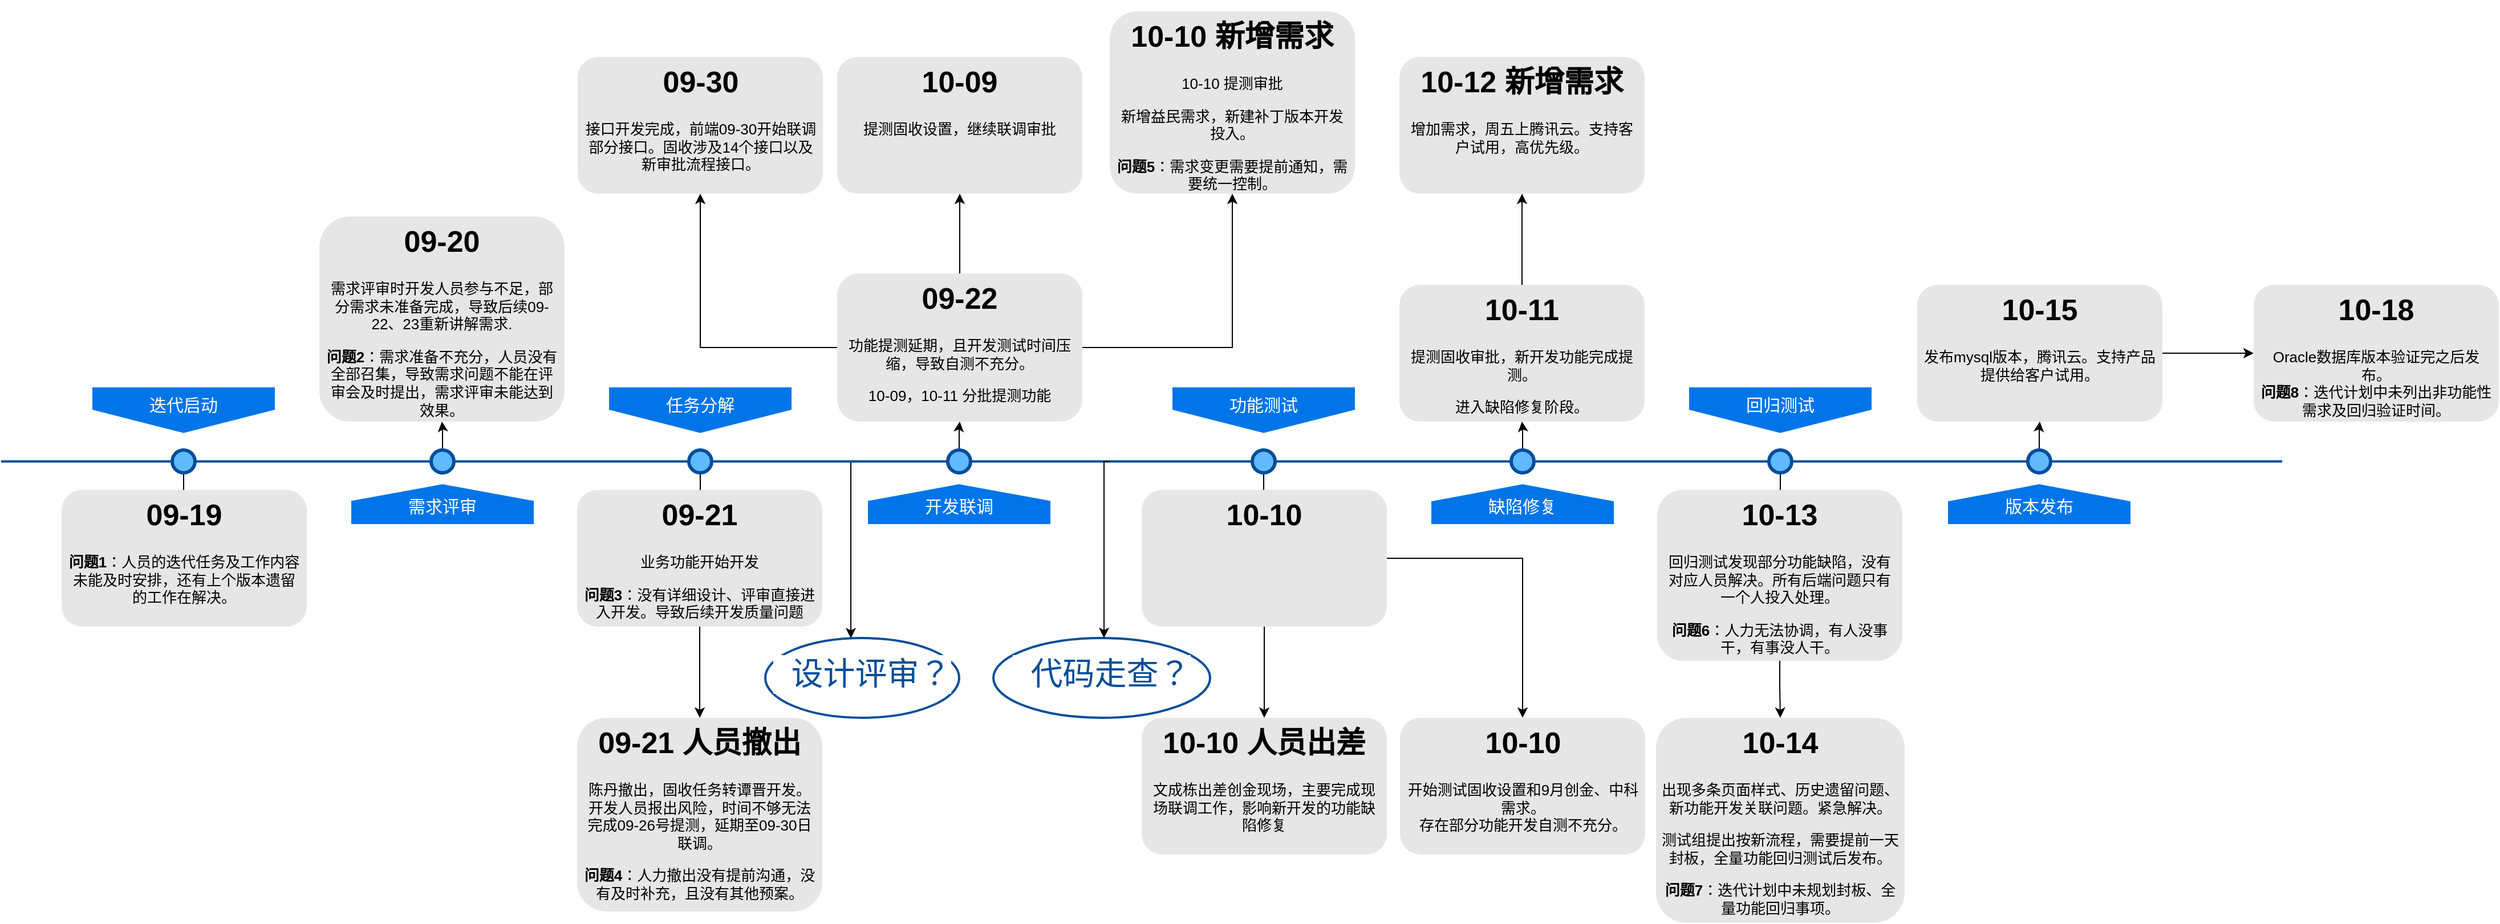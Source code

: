 <mxfile version="20.4.0" type="github">
  <diagram name="Page-1" id="82e54ff1-d628-8f03-85c4-9753963a91cd">
    <mxGraphModel dx="1038" dy="547" grid="1" gridSize="10" guides="1" tooltips="1" connect="1" arrows="1" fold="1" page="1" pageScale="1" pageWidth="1920" pageHeight="1200" background="none" math="0" shadow="0">
      <root>
        <mxCell id="0" />
        <mxCell id="1" parent="0" />
        <mxCell id="1XZhd70f5apsSwwagIJ_-8" value="" style="edgeStyle=orthogonalEdgeStyle;rounded=0;orthogonalLoop=1;jettySize=auto;html=1;exitX=0.75;exitY=0.5;exitDx=0;exitDy=0;exitPerimeter=0;" edge="1" parent="1" source="4ec97bd9e5d20128-1" target="1XZhd70f5apsSwwagIJ_-7">
          <mxGeometry relative="1" as="geometry">
            <mxPoint x="785" y="400" as="sourcePoint" />
            <Array as="points">
              <mxPoint x="785" y="405" />
            </Array>
          </mxGeometry>
        </mxCell>
        <mxCell id="4ec97bd9e5d20128-1" value="" style="line;strokeWidth=2;html=1;fillColor=none;fontSize=28;fontColor=#004D99;strokeColor=#004D99;" parent="1" vertex="1">
          <mxGeometry x="40" y="400" width="1000" height="10" as="geometry" />
        </mxCell>
        <mxCell id="4ec97bd9e5d20128-5" value="迭代启动" style="shape=offPageConnector;whiteSpace=wrap;html=1;fillColor=#0075E8;fontSize=15;fontColor=#FFFFFF;size=0.509;verticalAlign=top;strokeColor=none;" parent="1" vertex="1">
          <mxGeometry x="120" y="340" width="160" height="40" as="geometry" />
        </mxCell>
        <mxCell id="4ec97bd9e5d20128-6" value="任务分解" style="shape=offPageConnector;whiteSpace=wrap;html=1;fillColor=#0075E8;fontSize=15;fontColor=#FFFFFF;size=0.509;verticalAlign=top;strokeColor=none;" parent="1" vertex="1">
          <mxGeometry x="573" y="340" width="160" height="40" as="geometry" />
        </mxCell>
        <mxCell id="4ec97bd9e5d20128-7" value="&lt;span&gt;需求评审&lt;/span&gt;" style="shape=offPageConnector;whiteSpace=wrap;html=1;fillColor=#0075E8;fontSize=15;fontColor=#FFFFFF;size=0.418;flipV=1;verticalAlign=bottom;strokeColor=none;spacingBottom=4;" parent="1" vertex="1">
          <mxGeometry x="347" y="425" width="160" height="35" as="geometry" />
        </mxCell>
        <mxCell id="4ec97bd9e5d20128-8" value="开发联调" style="shape=offPageConnector;whiteSpace=wrap;html=1;fillColor=#0075E8;fontSize=15;fontColor=#FFFFFF;size=0.418;flipV=1;verticalAlign=bottom;strokeColor=none;spacingBottom=4;" parent="1" vertex="1">
          <mxGeometry x="800" y="425" width="160" height="35" as="geometry" />
        </mxCell>
        <mxCell id="1XZhd70f5apsSwwagIJ_-17" value="" style="edgeStyle=orthogonalEdgeStyle;rounded=0;orthogonalLoop=1;jettySize=auto;html=1;" edge="1" parent="1" source="4ec97bd9e5d20128-9" target="4ec97bd9e5d20128-14">
          <mxGeometry relative="1" as="geometry" />
        </mxCell>
        <mxCell id="4ec97bd9e5d20128-9" value="" style="ellipse;whiteSpace=wrap;html=1;fillColor=#61BAFF;fontSize=28;fontColor=#004D99;strokeWidth=3;strokeColor=#004D99;" parent="1" vertex="1">
          <mxGeometry x="190" y="395" width="20" height="20" as="geometry" />
        </mxCell>
        <mxCell id="1XZhd70f5apsSwwagIJ_-18" value="" style="edgeStyle=orthogonalEdgeStyle;rounded=0;orthogonalLoop=1;jettySize=auto;html=1;" edge="1" parent="1" source="4ec97bd9e5d20128-10" target="4ec97bd9e5d20128-16">
          <mxGeometry relative="1" as="geometry" />
        </mxCell>
        <mxCell id="4ec97bd9e5d20128-10" value="" style="ellipse;whiteSpace=wrap;html=1;fillColor=#61BAFF;fontSize=28;fontColor=#004D99;strokeWidth=3;strokeColor=#004D99;" parent="1" vertex="1">
          <mxGeometry x="417" y="395" width="20" height="20" as="geometry" />
        </mxCell>
        <mxCell id="1XZhd70f5apsSwwagIJ_-16" value="" style="edgeStyle=orthogonalEdgeStyle;rounded=0;orthogonalLoop=1;jettySize=auto;html=1;" edge="1" parent="1" source="4ec97bd9e5d20128-11" target="4ec97bd9e5d20128-17">
          <mxGeometry relative="1" as="geometry" />
        </mxCell>
        <mxCell id="4ec97bd9e5d20128-11" value="" style="ellipse;whiteSpace=wrap;html=1;fillColor=#61BAFF;fontSize=28;fontColor=#004D99;strokeWidth=3;strokeColor=#004D99;" parent="1" vertex="1">
          <mxGeometry x="643" y="395" width="20" height="20" as="geometry" />
        </mxCell>
        <mxCell id="1XZhd70f5apsSwwagIJ_-15" value="" style="edgeStyle=orthogonalEdgeStyle;rounded=0;orthogonalLoop=1;jettySize=auto;html=1;" edge="1" parent="1" source="4ec97bd9e5d20128-13" target="4ec97bd9e5d20128-18">
          <mxGeometry relative="1" as="geometry" />
        </mxCell>
        <mxCell id="4ec97bd9e5d20128-13" value="" style="ellipse;whiteSpace=wrap;html=1;fillColor=#61BAFF;fontSize=28;fontColor=#004D99;strokeWidth=3;strokeColor=#004D99;" parent="1" vertex="1">
          <mxGeometry x="870" y="395" width="20" height="20" as="geometry" />
        </mxCell>
        <mxCell id="4ec97bd9e5d20128-14" value="&lt;h1&gt;09-19&lt;/h1&gt;&lt;p&gt;&lt;b&gt;问题1&lt;/b&gt;：人员的迭代任务及工作内容未能及时安排，还有上个版本遗留的工作在解决。&lt;/p&gt;" style="text;html=1;spacing=5;spacingTop=-20;whiteSpace=wrap;overflow=hidden;strokeColor=none;strokeWidth=3;fillColor=#E6E6E6;fontSize=13;fontColor=#000000;align=center;rounded=1;" parent="1" vertex="1">
          <mxGeometry x="93" y="430" width="215" height="120" as="geometry" />
        </mxCell>
        <mxCell id="4ec97bd9e5d20128-16" value="&lt;h1&gt;09-20&lt;/h1&gt;&lt;p&gt;需求评审时开发人员参与不足，部分需求未准备完成，导致后续09-22、23重新讲解需求.&lt;/p&gt;&lt;p&gt;&lt;b&gt;问题2&lt;/b&gt;：需求准备不充分，人员没有全部召集，导致需求问题不能在评审会及时提出，需求评审未能达到效果。&lt;/p&gt;" style="text;html=1;spacing=5;spacingTop=-20;whiteSpace=wrap;overflow=hidden;strokeColor=none;strokeWidth=3;fillColor=#E6E6E6;fontSize=13;fontColor=#000000;align=center;rounded=1;" parent="1" vertex="1">
          <mxGeometry x="319" y="190" width="215" height="180" as="geometry" />
        </mxCell>
        <mxCell id="1QkbV5pq_GTxgiB5CUqq-19" value="" style="edgeStyle=orthogonalEdgeStyle;rounded=0;orthogonalLoop=1;jettySize=auto;html=1;" parent="1" source="4ec97bd9e5d20128-17" target="1QkbV5pq_GTxgiB5CUqq-18" edge="1">
          <mxGeometry relative="1" as="geometry" />
        </mxCell>
        <mxCell id="4ec97bd9e5d20128-17" value="&lt;h1&gt;09-21&lt;/h1&gt;&lt;p&gt;业务功能开始开发&lt;/p&gt;&lt;p&gt;&lt;b&gt;问题3&lt;/b&gt;：没有详细设计、评审直接进入开发。导致后续开发质量问题&lt;/p&gt;" style="text;html=1;spacing=5;spacingTop=-20;whiteSpace=wrap;overflow=hidden;strokeColor=none;strokeWidth=3;fillColor=#E6E6E6;fontSize=13;fontColor=#000000;align=center;rounded=1;" parent="1" vertex="1">
          <mxGeometry x="545" y="430" width="215" height="120" as="geometry" />
        </mxCell>
        <mxCell id="1QkbV5pq_GTxgiB5CUqq-21" value="" style="edgeStyle=orthogonalEdgeStyle;rounded=0;orthogonalLoop=1;jettySize=auto;html=1;" parent="1" source="4ec97bd9e5d20128-18" target="1QkbV5pq_GTxgiB5CUqq-20" edge="1">
          <mxGeometry relative="1" as="geometry" />
        </mxCell>
        <mxCell id="1QkbV5pq_GTxgiB5CUqq-25" value="" style="edgeStyle=orthogonalEdgeStyle;rounded=0;orthogonalLoop=1;jettySize=auto;html=1;" parent="1" source="4ec97bd9e5d20128-18" target="1QkbV5pq_GTxgiB5CUqq-24" edge="1">
          <mxGeometry relative="1" as="geometry" />
        </mxCell>
        <mxCell id="1QkbV5pq_GTxgiB5CUqq-27" value="" style="edgeStyle=orthogonalEdgeStyle;rounded=0;orthogonalLoop=1;jettySize=auto;html=1;" parent="1" source="4ec97bd9e5d20128-18" target="1QkbV5pq_GTxgiB5CUqq-26" edge="1">
          <mxGeometry relative="1" as="geometry" />
        </mxCell>
        <mxCell id="4ec97bd9e5d20128-18" value="&lt;h1&gt;09-22&lt;/h1&gt;&lt;p&gt;功能提测延期，且开发测试时间压缩，导致自测不充分。&lt;/p&gt;&lt;p&gt;10-09，10-11 分批提测功能&lt;/p&gt;" style="text;html=1;spacing=5;spacingTop=-20;whiteSpace=wrap;overflow=hidden;strokeColor=none;strokeWidth=3;fillColor=#E6E6E6;fontSize=13;fontColor=#000000;align=center;rounded=1;" parent="1" vertex="1">
          <mxGeometry x="773" y="240" width="215" height="130" as="geometry" />
        </mxCell>
        <mxCell id="1QkbV5pq_GTxgiB5CUqq-2" value="" style="line;strokeWidth=2;html=1;fillColor=none;fontSize=28;fontColor=#004D99;strokeColor=#004D99;" parent="1" vertex="1">
          <mxGeometry x="1040" y="400" width="1000" height="10" as="geometry" />
        </mxCell>
        <mxCell id="1QkbV5pq_GTxgiB5CUqq-4" value="功能测试" style="shape=offPageConnector;whiteSpace=wrap;html=1;fillColor=#0075E8;fontSize=15;fontColor=#FFFFFF;size=0.509;verticalAlign=top;strokeColor=none;" parent="1" vertex="1">
          <mxGeometry x="1067" y="340" width="160" height="40" as="geometry" />
        </mxCell>
        <mxCell id="1QkbV5pq_GTxgiB5CUqq-5" value="回归测试" style="shape=offPageConnector;whiteSpace=wrap;html=1;fillColor=#0075E8;fontSize=15;fontColor=#FFFFFF;size=0.509;verticalAlign=top;strokeColor=none;" parent="1" vertex="1">
          <mxGeometry x="1520" y="340" width="160" height="40" as="geometry" />
        </mxCell>
        <mxCell id="1QkbV5pq_GTxgiB5CUqq-6" value="缺陷修复" style="shape=offPageConnector;whiteSpace=wrap;html=1;fillColor=#0075E8;fontSize=15;fontColor=#FFFFFF;size=0.429;flipV=1;verticalAlign=bottom;strokeColor=none;spacingBottom=4;" parent="1" vertex="1">
          <mxGeometry x="1294" y="425" width="160" height="35" as="geometry" />
        </mxCell>
        <mxCell id="1QkbV5pq_GTxgiB5CUqq-7" value="版本发布" style="shape=offPageConnector;whiteSpace=wrap;html=1;fillColor=#0075E8;fontSize=15;fontColor=#FFFFFF;size=0.429;flipV=1;verticalAlign=bottom;strokeColor=none;spacingBottom=4;" parent="1" vertex="1">
          <mxGeometry x="1747" y="425" width="160" height="35" as="geometry" />
        </mxCell>
        <mxCell id="1XZhd70f5apsSwwagIJ_-14" value="" style="edgeStyle=orthogonalEdgeStyle;rounded=0;orthogonalLoop=1;jettySize=auto;html=1;" edge="1" parent="1" source="1QkbV5pq_GTxgiB5CUqq-8" target="1QkbV5pq_GTxgiB5CUqq-12">
          <mxGeometry relative="1" as="geometry" />
        </mxCell>
        <mxCell id="1QkbV5pq_GTxgiB5CUqq-8" value="" style="ellipse;whiteSpace=wrap;html=1;fillColor=#61BAFF;fontSize=28;fontColor=#004D99;strokeWidth=3;strokeColor=#004D99;" parent="1" vertex="1">
          <mxGeometry x="1137" y="395" width="20" height="20" as="geometry" />
        </mxCell>
        <mxCell id="1XZhd70f5apsSwwagIJ_-19" value="" style="edgeStyle=orthogonalEdgeStyle;rounded=0;orthogonalLoop=1;jettySize=auto;html=1;" edge="1" parent="1" source="1QkbV5pq_GTxgiB5CUqq-9" target="1QkbV5pq_GTxgiB5CUqq-14">
          <mxGeometry relative="1" as="geometry" />
        </mxCell>
        <mxCell id="1QkbV5pq_GTxgiB5CUqq-9" value="" style="ellipse;whiteSpace=wrap;html=1;fillColor=#61BAFF;fontSize=28;fontColor=#004D99;strokeWidth=3;strokeColor=#004D99;" parent="1" vertex="1">
          <mxGeometry x="1364" y="395" width="20" height="20" as="geometry" />
        </mxCell>
        <mxCell id="1XZhd70f5apsSwwagIJ_-13" value="" style="edgeStyle=orthogonalEdgeStyle;rounded=0;orthogonalLoop=1;jettySize=auto;html=1;" edge="1" parent="1" source="1QkbV5pq_GTxgiB5CUqq-10" target="1QkbV5pq_GTxgiB5CUqq-15">
          <mxGeometry relative="1" as="geometry" />
        </mxCell>
        <mxCell id="1QkbV5pq_GTxgiB5CUqq-10" value="" style="ellipse;whiteSpace=wrap;html=1;fillColor=#61BAFF;fontSize=28;fontColor=#004D99;strokeWidth=3;strokeColor=#004D99;" parent="1" vertex="1">
          <mxGeometry x="1590" y="395" width="20" height="20" as="geometry" />
        </mxCell>
        <mxCell id="1XZhd70f5apsSwwagIJ_-12" value="" style="edgeStyle=orthogonalEdgeStyle;rounded=0;orthogonalLoop=1;jettySize=auto;html=1;" edge="1" parent="1" source="1QkbV5pq_GTxgiB5CUqq-11" target="1QkbV5pq_GTxgiB5CUqq-16">
          <mxGeometry relative="1" as="geometry" />
        </mxCell>
        <mxCell id="1QkbV5pq_GTxgiB5CUqq-11" value="" style="ellipse;whiteSpace=wrap;html=1;fillColor=#61BAFF;fontSize=28;fontColor=#004D99;strokeWidth=3;strokeColor=#004D99;" parent="1" vertex="1">
          <mxGeometry x="1817" y="395" width="20" height="20" as="geometry" />
        </mxCell>
        <mxCell id="1QkbV5pq_GTxgiB5CUqq-23" value="" style="edgeStyle=orthogonalEdgeStyle;rounded=0;orthogonalLoop=1;jettySize=auto;html=1;" parent="1" source="1QkbV5pq_GTxgiB5CUqq-12" target="1QkbV5pq_GTxgiB5CUqq-22" edge="1">
          <mxGeometry relative="1" as="geometry" />
        </mxCell>
        <mxCell id="1QkbV5pq_GTxgiB5CUqq-29" value="" style="edgeStyle=orthogonalEdgeStyle;rounded=0;orthogonalLoop=1;jettySize=auto;html=1;" parent="1" source="1QkbV5pq_GTxgiB5CUqq-12" target="1QkbV5pq_GTxgiB5CUqq-28" edge="1">
          <mxGeometry relative="1" as="geometry" />
        </mxCell>
        <mxCell id="1QkbV5pq_GTxgiB5CUqq-12" value="&lt;h1&gt;10-10&lt;/h1&gt;&lt;p&gt;&lt;br&gt;&lt;/p&gt;" style="text;html=1;spacing=5;spacingTop=-20;whiteSpace=wrap;overflow=hidden;strokeColor=none;strokeWidth=3;fillColor=#E6E6E6;fontSize=13;fontColor=#000000;align=center;rounded=1;" parent="1" vertex="1">
          <mxGeometry x="1040" y="430" width="215" height="120" as="geometry" />
        </mxCell>
        <mxCell id="1QkbV5pq_GTxgiB5CUqq-31" value="" style="edgeStyle=orthogonalEdgeStyle;rounded=0;orthogonalLoop=1;jettySize=auto;html=1;" parent="1" source="1QkbV5pq_GTxgiB5CUqq-14" target="1QkbV5pq_GTxgiB5CUqq-30" edge="1">
          <mxGeometry relative="1" as="geometry" />
        </mxCell>
        <mxCell id="1QkbV5pq_GTxgiB5CUqq-14" value="&lt;h1&gt;10-11&lt;/h1&gt;&lt;p&gt;提测固收审批，新开发功能完成提测。&lt;/p&gt;&lt;p&gt;进入缺陷修复阶段。&lt;/p&gt;" style="text;html=1;spacing=5;spacingTop=-20;whiteSpace=wrap;overflow=hidden;strokeColor=none;strokeWidth=3;fillColor=#E6E6E6;fontSize=13;fontColor=#000000;align=center;rounded=1;" parent="1" vertex="1">
          <mxGeometry x="1266" y="250" width="215" height="120" as="geometry" />
        </mxCell>
        <mxCell id="1XZhd70f5apsSwwagIJ_-3" value="" style="edgeStyle=orthogonalEdgeStyle;rounded=0;orthogonalLoop=1;jettySize=auto;html=1;" edge="1" parent="1" source="1QkbV5pq_GTxgiB5CUqq-15" target="1XZhd70f5apsSwwagIJ_-1">
          <mxGeometry relative="1" as="geometry" />
        </mxCell>
        <mxCell id="1QkbV5pq_GTxgiB5CUqq-15" value="&lt;h1&gt;10-13&lt;/h1&gt;&lt;p&gt;回归测试发现部分功能缺陷，没有对应人员解决。所有后端问题只有一个人投入处理。&lt;/p&gt;&lt;p&gt;&lt;b&gt;问题6&lt;/b&gt;：人力无法协调，有人没事干，有事没人干。&lt;/p&gt;" style="text;html=1;spacing=5;spacingTop=-20;whiteSpace=wrap;overflow=hidden;strokeColor=none;strokeWidth=3;fillColor=#E6E6E6;fontSize=13;fontColor=#000000;align=center;rounded=1;" parent="1" vertex="1">
          <mxGeometry x="1492" y="430" width="215" height="150" as="geometry" />
        </mxCell>
        <mxCell id="1XZhd70f5apsSwwagIJ_-5" value="" style="edgeStyle=orthogonalEdgeStyle;rounded=0;orthogonalLoop=1;jettySize=auto;html=1;" edge="1" parent="1" source="1QkbV5pq_GTxgiB5CUqq-16" target="1XZhd70f5apsSwwagIJ_-4">
          <mxGeometry relative="1" as="geometry" />
        </mxCell>
        <mxCell id="1QkbV5pq_GTxgiB5CUqq-16" value="&lt;h1&gt;10-15&lt;/h1&gt;&lt;p&gt;发布mysql版本，腾讯云。支持产品提供给客户试用。&lt;/p&gt;" style="text;html=1;spacing=5;spacingTop=-20;whiteSpace=wrap;overflow=hidden;strokeColor=none;strokeWidth=3;fillColor=#E6E6E6;fontSize=13;fontColor=#000000;align=center;rounded=1;" parent="1" vertex="1">
          <mxGeometry x="1720" y="250" width="215" height="120" as="geometry" />
        </mxCell>
        <mxCell id="1QkbV5pq_GTxgiB5CUqq-18" value="&lt;h1&gt;09-21 人员撤出&lt;/h1&gt;&lt;p&gt;陈丹撤出，固收任务转谭晋开发。开发人员&lt;span style=&quot;background-color: initial;&quot;&gt;报出风险，时间不够无法完成09-26号提测，&lt;/span&gt;&lt;span style=&quot;background-color: initial;&quot;&gt;延期至09-30日联调。&lt;/span&gt;&lt;/p&gt;&lt;p&gt;&lt;span style=&quot;background-color: initial;&quot;&gt;&lt;b&gt;问题4&lt;/b&gt;：人力撤出没有提前沟通，没有及时补充，且没有其他预案。&lt;/span&gt;&lt;/p&gt;" style="text;html=1;spacing=5;spacingTop=-20;whiteSpace=wrap;overflow=hidden;strokeColor=none;strokeWidth=3;fillColor=#E6E6E6;fontSize=13;fontColor=#000000;align=center;rounded=1;" parent="1" vertex="1">
          <mxGeometry x="545" y="630" width="215" height="170" as="geometry" />
        </mxCell>
        <mxCell id="1QkbV5pq_GTxgiB5CUqq-20" value="&lt;h1&gt;10-09&lt;/h1&gt;&lt;h1&gt;&lt;p style=&quot;font-size: 13px; font-weight: 400;&quot;&gt;提测固收设置，继续联调审批&lt;/p&gt;&lt;/h1&gt;" style="text;html=1;spacing=5;spacingTop=-20;whiteSpace=wrap;overflow=hidden;strokeColor=none;strokeWidth=3;fillColor=#E6E6E6;fontSize=13;fontColor=#000000;align=center;rounded=1;" parent="1" vertex="1">
          <mxGeometry x="773" y="50" width="215" height="120" as="geometry" />
        </mxCell>
        <mxCell id="1QkbV5pq_GTxgiB5CUqq-22" value="&lt;h1&gt;10-10 人员出差&lt;/h1&gt;&lt;p&gt;文成栋出差创金现场，主要完成现场联调工作，影响新开发的功能缺陷修复&lt;/p&gt;" style="text;html=1;spacing=5;spacingTop=-20;whiteSpace=wrap;overflow=hidden;strokeColor=none;strokeWidth=3;fillColor=#E6E6E6;fontSize=13;fontColor=#000000;align=center;rounded=1;" parent="1" vertex="1">
          <mxGeometry x="1040" y="630" width="215" height="120" as="geometry" />
        </mxCell>
        <mxCell id="1QkbV5pq_GTxgiB5CUqq-24" value="&lt;h1&gt;09-30&lt;/h1&gt;&lt;h1&gt;&lt;p style=&quot;font-size: 13px; font-weight: 400;&quot;&gt;接口开发完成，前端09-30开始联调部分接口。&lt;span style=&quot;background-color: initial;&quot;&gt;固收涉及14个接口以及新审批流程接口。&lt;/span&gt;&lt;/p&gt;&lt;/h1&gt;" style="text;html=1;spacing=5;spacingTop=-20;whiteSpace=wrap;overflow=hidden;strokeColor=none;strokeWidth=3;fillColor=#E6E6E6;fontSize=13;fontColor=#000000;align=center;rounded=1;" parent="1" vertex="1">
          <mxGeometry x="545.5" y="50" width="215" height="120" as="geometry" />
        </mxCell>
        <mxCell id="1QkbV5pq_GTxgiB5CUqq-26" value="&lt;h1&gt;10-10 新增需求&lt;/h1&gt;&lt;p&gt;10-10 提测审批&lt;/p&gt;&lt;p&gt;新增益民需求，新建补丁版本开发投入。&lt;/p&gt;&lt;p&gt;&lt;b&gt;问题5&lt;/b&gt;：需求变更需要提前通知，需要统一控制。&lt;/p&gt;" style="text;html=1;spacing=5;spacingTop=-20;whiteSpace=wrap;overflow=hidden;strokeColor=none;strokeWidth=3;fillColor=#E6E6E6;fontSize=13;fontColor=#000000;align=center;rounded=1;" parent="1" vertex="1">
          <mxGeometry x="1012" y="10" width="215" height="160" as="geometry" />
        </mxCell>
        <mxCell id="1QkbV5pq_GTxgiB5CUqq-28" value="&lt;h1&gt;10-10&lt;/h1&gt;&lt;div&gt;开始测试固收设置和&lt;span style=&quot;background-color: initial;&quot;&gt;9月创金、中科需求。&lt;/span&gt;&lt;/div&gt;&lt;div&gt;存在部分功能开发自测不充分。&lt;/div&gt;" style="text;html=1;spacing=5;spacingTop=-20;whiteSpace=wrap;overflow=hidden;strokeColor=none;strokeWidth=3;fillColor=#E6E6E6;fontSize=13;fontColor=#000000;align=center;rounded=1;" parent="1" vertex="1">
          <mxGeometry x="1266.5" y="630" width="215" height="120" as="geometry" />
        </mxCell>
        <mxCell id="1QkbV5pq_GTxgiB5CUqq-30" value="&lt;h1&gt;10-12 新增需求&lt;/h1&gt;&lt;p&gt;增加需求，&lt;span style=&quot;background-color: initial;&quot;&gt;周五上腾讯云。支持客户试用，高优先级。&lt;/span&gt;&lt;/p&gt;" style="text;html=1;spacing=5;spacingTop=-20;whiteSpace=wrap;overflow=hidden;strokeColor=none;strokeWidth=3;fillColor=#E6E6E6;fontSize=13;fontColor=#000000;align=center;rounded=1;" parent="1" vertex="1">
          <mxGeometry x="1266" y="50" width="215" height="120" as="geometry" />
        </mxCell>
        <mxCell id="1XZhd70f5apsSwwagIJ_-1" value="&lt;h1&gt;10-14&lt;/h1&gt;&lt;p&gt;出现多条页面样式、历史遗留问题、新功能开发关联问题。紧急解决。&lt;/p&gt;&lt;p&gt;测试组提出按新流程，需要提前一天封板，全量功能回归测试后发布。&lt;/p&gt;&lt;p&gt;&lt;b&gt;问题7&lt;/b&gt;：迭代计划中未规划封板、全量功能回归事项。&lt;/p&gt;" style="text;html=1;spacing=5;spacingTop=-20;whiteSpace=wrap;overflow=hidden;strokeColor=none;strokeWidth=3;fillColor=#E6E6E6;fontSize=13;fontColor=#000000;align=center;rounded=1;" vertex="1" parent="1">
          <mxGeometry x="1491" y="630" width="218" height="180" as="geometry" />
        </mxCell>
        <mxCell id="1XZhd70f5apsSwwagIJ_-4" value="&lt;h1&gt;10-18&lt;/h1&gt;Oracle数据库版本验证完之后发布。&lt;br&gt;&lt;b&gt;问题8&lt;/b&gt;：迭代计划中未列出非功能性需求及回归验证时间。" style="text;html=1;spacing=5;spacingTop=-20;whiteSpace=wrap;overflow=hidden;strokeColor=none;strokeWidth=3;fillColor=#E6E6E6;fontSize=13;fontColor=#000000;align=center;rounded=1;" vertex="1" parent="1">
          <mxGeometry x="2015" y="250" width="215" height="120" as="geometry" />
        </mxCell>
        <mxCell id="1XZhd70f5apsSwwagIJ_-7" value="&amp;nbsp; 设计评审？" style="ellipse;whiteSpace=wrap;html=1;fontSize=28;verticalAlign=top;fillColor=none;strokeColor=#004D99;fontColor=#004D99;strokeWidth=2;labelBackgroundColor=default;spacingTop=8;" vertex="1" parent="1">
          <mxGeometry x="710" y="560" width="170" height="70" as="geometry" />
        </mxCell>
        <mxCell id="1XZhd70f5apsSwwagIJ_-10" value="" style="edgeStyle=orthogonalEdgeStyle;rounded=0;orthogonalLoop=1;jettySize=auto;html=1;exitX=0.75;exitY=0.5;exitDx=0;exitDy=0;exitPerimeter=0;" edge="1" parent="1">
          <mxGeometry relative="1" as="geometry">
            <mxPoint x="1012" y="405" as="sourcePoint" />
            <mxPoint x="1007" y="560" as="targetPoint" />
            <Array as="points">
              <mxPoint x="1007" y="405" />
            </Array>
          </mxGeometry>
        </mxCell>
        <mxCell id="1XZhd70f5apsSwwagIJ_-11" value="&amp;nbsp; 代码走查？" style="ellipse;whiteSpace=wrap;html=1;fontSize=28;verticalAlign=top;fillColor=none;strokeColor=#004D99;fontColor=#004D99;strokeWidth=2;labelBackgroundColor=default;spacingTop=8;" vertex="1" parent="1">
          <mxGeometry x="910" y="560" width="190" height="70" as="geometry" />
        </mxCell>
      </root>
    </mxGraphModel>
  </diagram>
</mxfile>
